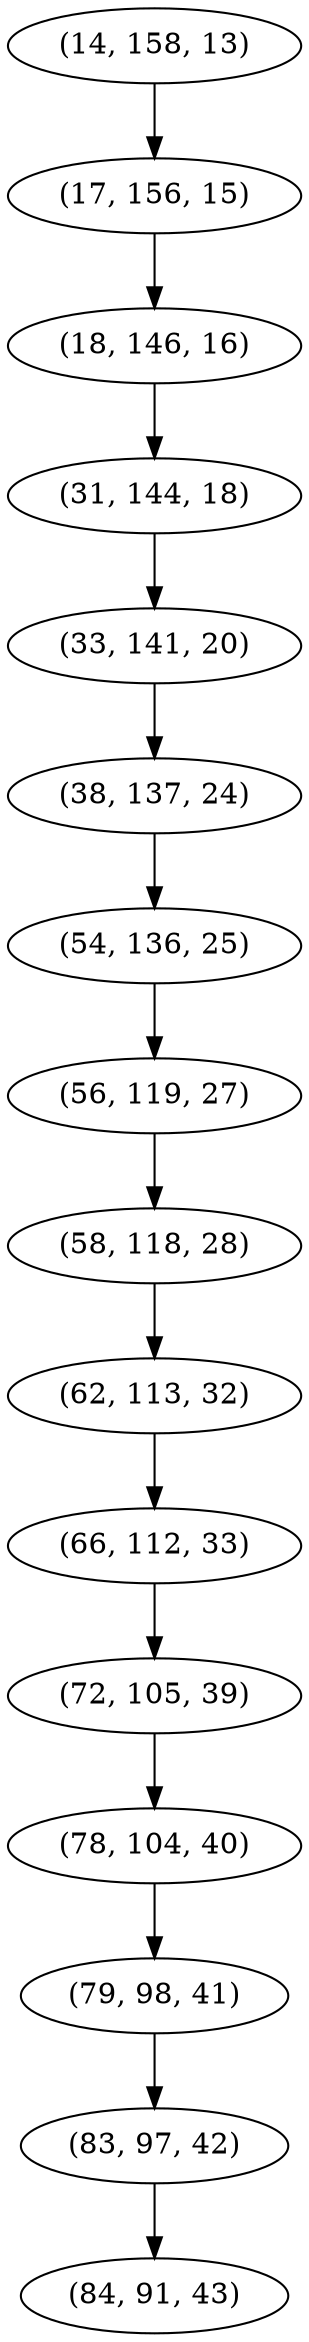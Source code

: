 digraph tree {
    "(14, 158, 13)";
    "(17, 156, 15)";
    "(18, 146, 16)";
    "(31, 144, 18)";
    "(33, 141, 20)";
    "(38, 137, 24)";
    "(54, 136, 25)";
    "(56, 119, 27)";
    "(58, 118, 28)";
    "(62, 113, 32)";
    "(66, 112, 33)";
    "(72, 105, 39)";
    "(78, 104, 40)";
    "(79, 98, 41)";
    "(83, 97, 42)";
    "(84, 91, 43)";
    "(14, 158, 13)" -> "(17, 156, 15)";
    "(17, 156, 15)" -> "(18, 146, 16)";
    "(18, 146, 16)" -> "(31, 144, 18)";
    "(31, 144, 18)" -> "(33, 141, 20)";
    "(33, 141, 20)" -> "(38, 137, 24)";
    "(38, 137, 24)" -> "(54, 136, 25)";
    "(54, 136, 25)" -> "(56, 119, 27)";
    "(56, 119, 27)" -> "(58, 118, 28)";
    "(58, 118, 28)" -> "(62, 113, 32)";
    "(62, 113, 32)" -> "(66, 112, 33)";
    "(66, 112, 33)" -> "(72, 105, 39)";
    "(72, 105, 39)" -> "(78, 104, 40)";
    "(78, 104, 40)" -> "(79, 98, 41)";
    "(79, 98, 41)" -> "(83, 97, 42)";
    "(83, 97, 42)" -> "(84, 91, 43)";
}
